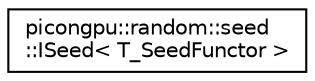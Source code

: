 digraph "Graphical Class Hierarchy"
{
 // LATEX_PDF_SIZE
  edge [fontname="Helvetica",fontsize="10",labelfontname="Helvetica",labelfontsize="10"];
  node [fontname="Helvetica",fontsize="10",shape=record];
  rankdir="LR";
  Node0 [label="picongpu::random::seed\l::ISeed\< T_SeedFunctor \>",height=0.2,width=0.4,color="black", fillcolor="white", style="filled",URL="$structpicongpu_1_1random_1_1seed_1_1_i_seed.html",tooltip="seed generator interface wrapper"];
}
